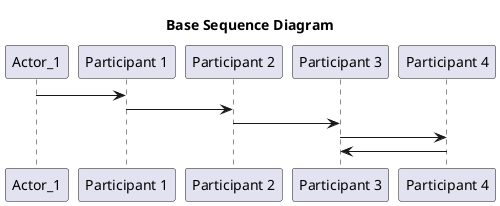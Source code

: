 @startuml SequenceDiagramBase

title Base Sequence Diagram

Actor_1 -> "Participant 1"
"Participant 1" -> "Participant 2"
"Participant 2" -> "Participant 3"
"Participant 3" -> "Participant 4"
"Participant 3" <- "Participant 4"

' NOTES:
' - Spaces must be in quotes
' - No "actor" symbol
' - Modifying a name requires changes to every affected line

@enduml
